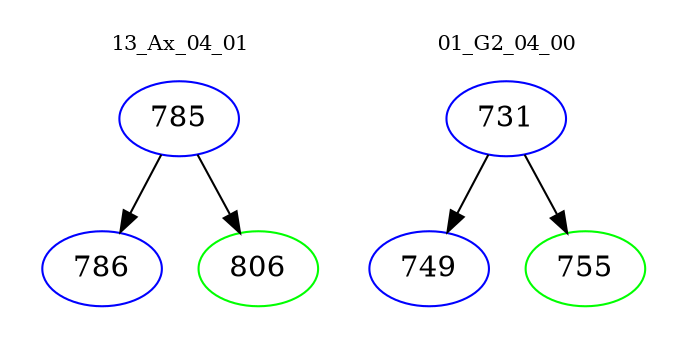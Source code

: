 digraph{
subgraph cluster_0 {
color = white
label = "13_Ax_04_01";
fontsize=10;
T0_785 [label="785", color="blue"]
T0_785 -> T0_786 [color="black"]
T0_786 [label="786", color="blue"]
T0_785 -> T0_806 [color="black"]
T0_806 [label="806", color="green"]
}
subgraph cluster_1 {
color = white
label = "01_G2_04_00";
fontsize=10;
T1_731 [label="731", color="blue"]
T1_731 -> T1_749 [color="black"]
T1_749 [label="749", color="blue"]
T1_731 -> T1_755 [color="black"]
T1_755 [label="755", color="green"]
}
}
